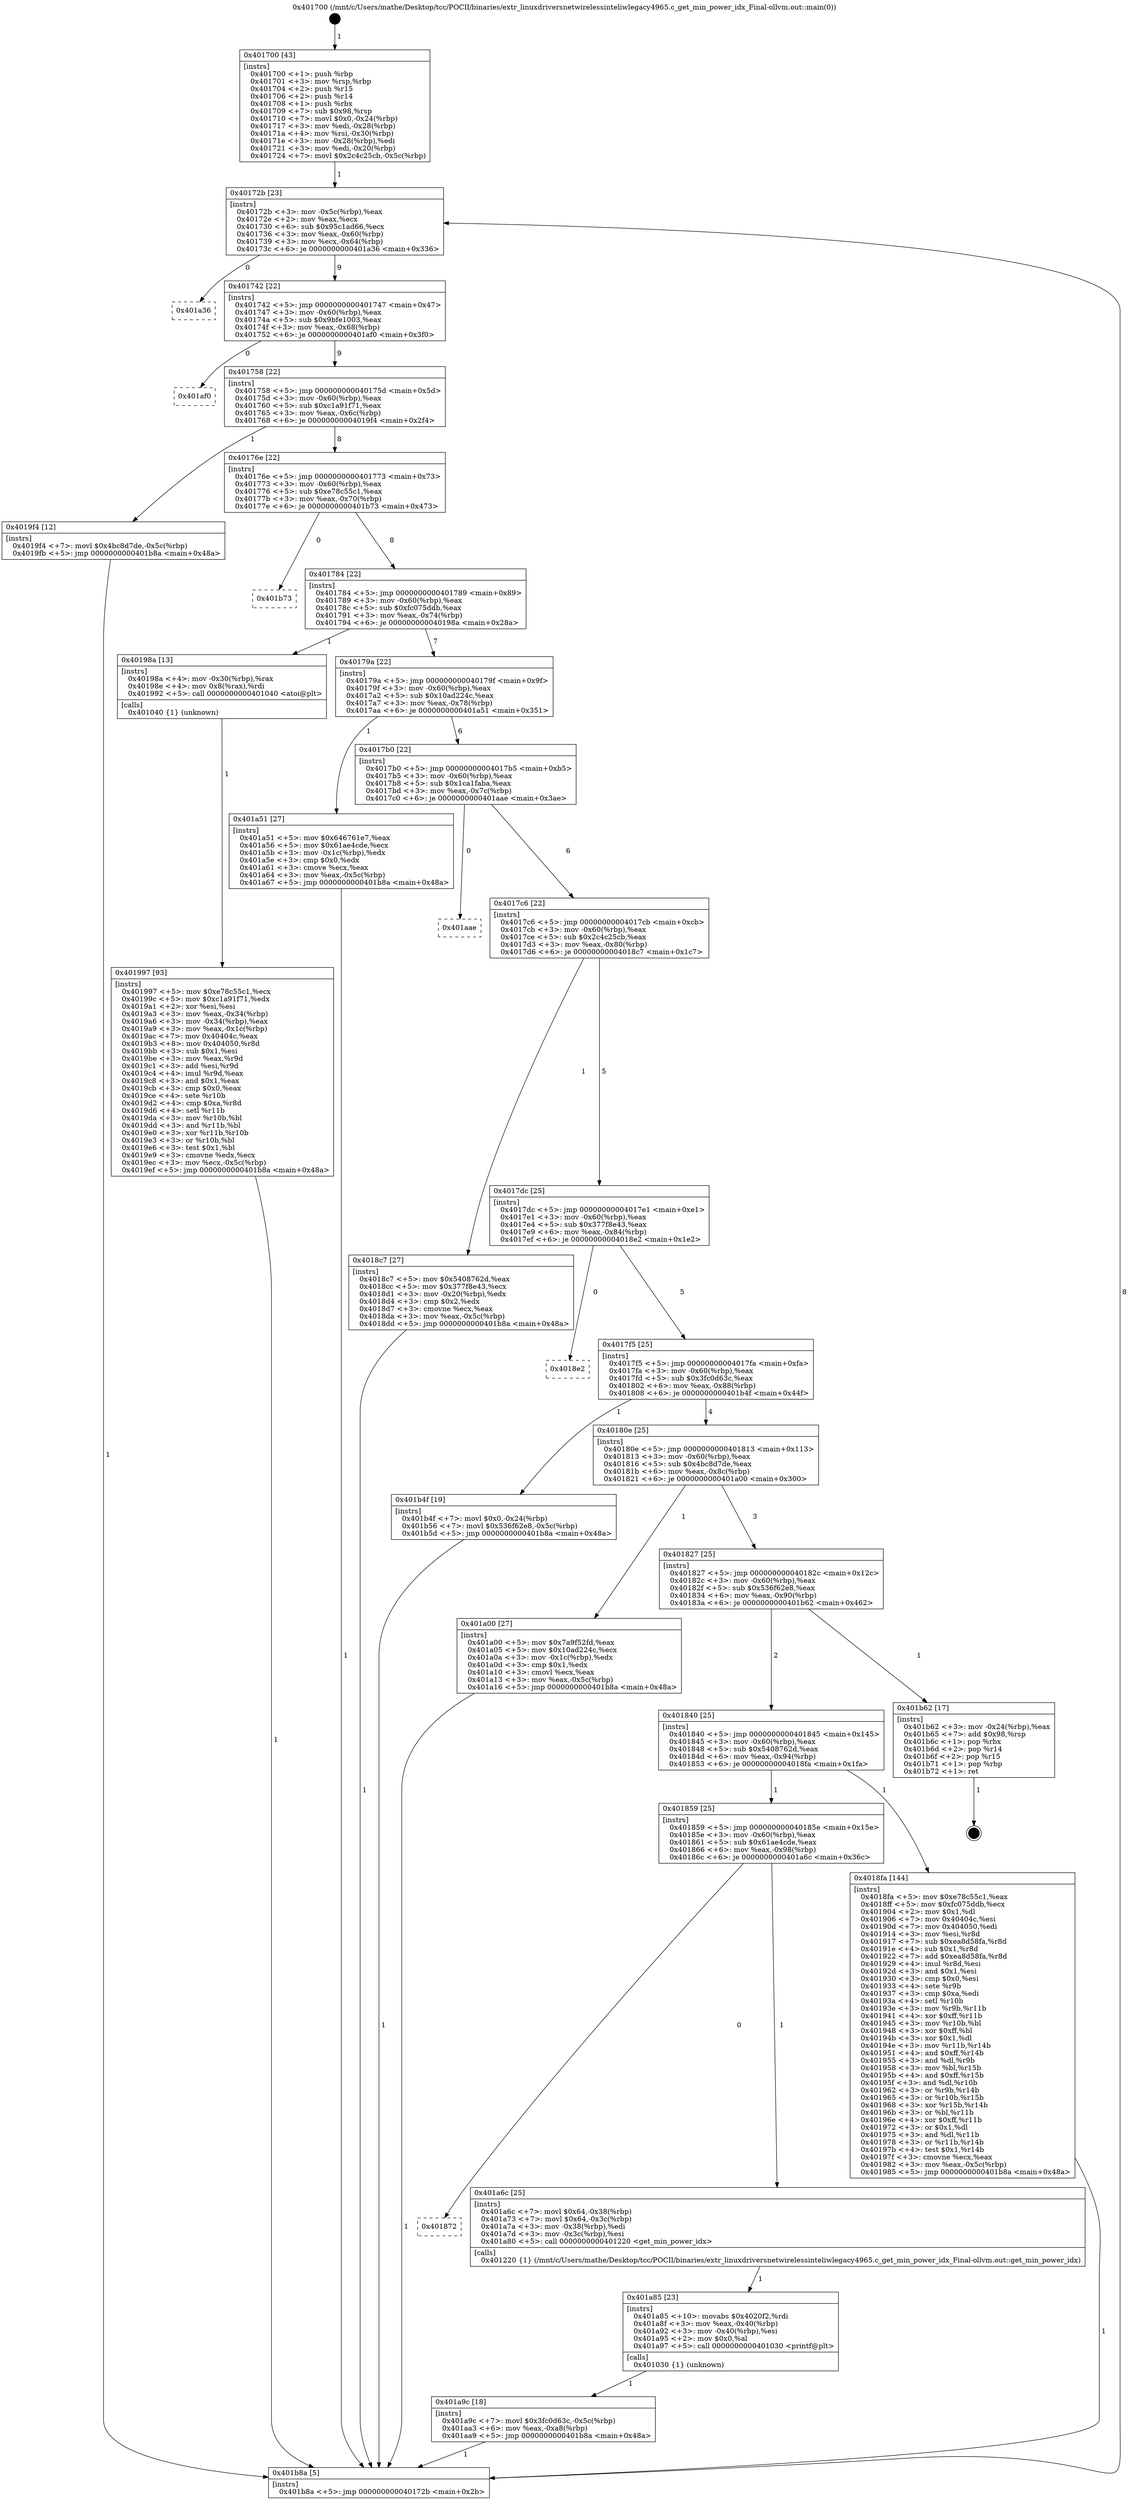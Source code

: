 digraph "0x401700" {
  label = "0x401700 (/mnt/c/Users/mathe/Desktop/tcc/POCII/binaries/extr_linuxdriversnetwirelessinteliwlegacy4965.c_get_min_power_idx_Final-ollvm.out::main(0))"
  labelloc = "t"
  node[shape=record]

  Entry [label="",width=0.3,height=0.3,shape=circle,fillcolor=black,style=filled]
  "0x40172b" [label="{
     0x40172b [23]\l
     | [instrs]\l
     &nbsp;&nbsp;0x40172b \<+3\>: mov -0x5c(%rbp),%eax\l
     &nbsp;&nbsp;0x40172e \<+2\>: mov %eax,%ecx\l
     &nbsp;&nbsp;0x401730 \<+6\>: sub $0x95c1ad66,%ecx\l
     &nbsp;&nbsp;0x401736 \<+3\>: mov %eax,-0x60(%rbp)\l
     &nbsp;&nbsp;0x401739 \<+3\>: mov %ecx,-0x64(%rbp)\l
     &nbsp;&nbsp;0x40173c \<+6\>: je 0000000000401a36 \<main+0x336\>\l
  }"]
  "0x401a36" [label="{
     0x401a36\l
  }", style=dashed]
  "0x401742" [label="{
     0x401742 [22]\l
     | [instrs]\l
     &nbsp;&nbsp;0x401742 \<+5\>: jmp 0000000000401747 \<main+0x47\>\l
     &nbsp;&nbsp;0x401747 \<+3\>: mov -0x60(%rbp),%eax\l
     &nbsp;&nbsp;0x40174a \<+5\>: sub $0x9bfe1003,%eax\l
     &nbsp;&nbsp;0x40174f \<+3\>: mov %eax,-0x68(%rbp)\l
     &nbsp;&nbsp;0x401752 \<+6\>: je 0000000000401af0 \<main+0x3f0\>\l
  }"]
  Exit [label="",width=0.3,height=0.3,shape=circle,fillcolor=black,style=filled,peripheries=2]
  "0x401af0" [label="{
     0x401af0\l
  }", style=dashed]
  "0x401758" [label="{
     0x401758 [22]\l
     | [instrs]\l
     &nbsp;&nbsp;0x401758 \<+5\>: jmp 000000000040175d \<main+0x5d\>\l
     &nbsp;&nbsp;0x40175d \<+3\>: mov -0x60(%rbp),%eax\l
     &nbsp;&nbsp;0x401760 \<+5\>: sub $0xc1a91f71,%eax\l
     &nbsp;&nbsp;0x401765 \<+3\>: mov %eax,-0x6c(%rbp)\l
     &nbsp;&nbsp;0x401768 \<+6\>: je 00000000004019f4 \<main+0x2f4\>\l
  }"]
  "0x401a9c" [label="{
     0x401a9c [18]\l
     | [instrs]\l
     &nbsp;&nbsp;0x401a9c \<+7\>: movl $0x3fc0d63c,-0x5c(%rbp)\l
     &nbsp;&nbsp;0x401aa3 \<+6\>: mov %eax,-0xa8(%rbp)\l
     &nbsp;&nbsp;0x401aa9 \<+5\>: jmp 0000000000401b8a \<main+0x48a\>\l
  }"]
  "0x4019f4" [label="{
     0x4019f4 [12]\l
     | [instrs]\l
     &nbsp;&nbsp;0x4019f4 \<+7\>: movl $0x4bc8d7de,-0x5c(%rbp)\l
     &nbsp;&nbsp;0x4019fb \<+5\>: jmp 0000000000401b8a \<main+0x48a\>\l
  }"]
  "0x40176e" [label="{
     0x40176e [22]\l
     | [instrs]\l
     &nbsp;&nbsp;0x40176e \<+5\>: jmp 0000000000401773 \<main+0x73\>\l
     &nbsp;&nbsp;0x401773 \<+3\>: mov -0x60(%rbp),%eax\l
     &nbsp;&nbsp;0x401776 \<+5\>: sub $0xe78c55c1,%eax\l
     &nbsp;&nbsp;0x40177b \<+3\>: mov %eax,-0x70(%rbp)\l
     &nbsp;&nbsp;0x40177e \<+6\>: je 0000000000401b73 \<main+0x473\>\l
  }"]
  "0x401a85" [label="{
     0x401a85 [23]\l
     | [instrs]\l
     &nbsp;&nbsp;0x401a85 \<+10\>: movabs $0x4020f2,%rdi\l
     &nbsp;&nbsp;0x401a8f \<+3\>: mov %eax,-0x40(%rbp)\l
     &nbsp;&nbsp;0x401a92 \<+3\>: mov -0x40(%rbp),%esi\l
     &nbsp;&nbsp;0x401a95 \<+2\>: mov $0x0,%al\l
     &nbsp;&nbsp;0x401a97 \<+5\>: call 0000000000401030 \<printf@plt\>\l
     | [calls]\l
     &nbsp;&nbsp;0x401030 \{1\} (unknown)\l
  }"]
  "0x401b73" [label="{
     0x401b73\l
  }", style=dashed]
  "0x401784" [label="{
     0x401784 [22]\l
     | [instrs]\l
     &nbsp;&nbsp;0x401784 \<+5\>: jmp 0000000000401789 \<main+0x89\>\l
     &nbsp;&nbsp;0x401789 \<+3\>: mov -0x60(%rbp),%eax\l
     &nbsp;&nbsp;0x40178c \<+5\>: sub $0xfc075ddb,%eax\l
     &nbsp;&nbsp;0x401791 \<+3\>: mov %eax,-0x74(%rbp)\l
     &nbsp;&nbsp;0x401794 \<+6\>: je 000000000040198a \<main+0x28a\>\l
  }"]
  "0x401872" [label="{
     0x401872\l
  }", style=dashed]
  "0x40198a" [label="{
     0x40198a [13]\l
     | [instrs]\l
     &nbsp;&nbsp;0x40198a \<+4\>: mov -0x30(%rbp),%rax\l
     &nbsp;&nbsp;0x40198e \<+4\>: mov 0x8(%rax),%rdi\l
     &nbsp;&nbsp;0x401992 \<+5\>: call 0000000000401040 \<atoi@plt\>\l
     | [calls]\l
     &nbsp;&nbsp;0x401040 \{1\} (unknown)\l
  }"]
  "0x40179a" [label="{
     0x40179a [22]\l
     | [instrs]\l
     &nbsp;&nbsp;0x40179a \<+5\>: jmp 000000000040179f \<main+0x9f\>\l
     &nbsp;&nbsp;0x40179f \<+3\>: mov -0x60(%rbp),%eax\l
     &nbsp;&nbsp;0x4017a2 \<+5\>: sub $0x10ad224c,%eax\l
     &nbsp;&nbsp;0x4017a7 \<+3\>: mov %eax,-0x78(%rbp)\l
     &nbsp;&nbsp;0x4017aa \<+6\>: je 0000000000401a51 \<main+0x351\>\l
  }"]
  "0x401a6c" [label="{
     0x401a6c [25]\l
     | [instrs]\l
     &nbsp;&nbsp;0x401a6c \<+7\>: movl $0x64,-0x38(%rbp)\l
     &nbsp;&nbsp;0x401a73 \<+7\>: movl $0x64,-0x3c(%rbp)\l
     &nbsp;&nbsp;0x401a7a \<+3\>: mov -0x38(%rbp),%edi\l
     &nbsp;&nbsp;0x401a7d \<+3\>: mov -0x3c(%rbp),%esi\l
     &nbsp;&nbsp;0x401a80 \<+5\>: call 0000000000401220 \<get_min_power_idx\>\l
     | [calls]\l
     &nbsp;&nbsp;0x401220 \{1\} (/mnt/c/Users/mathe/Desktop/tcc/POCII/binaries/extr_linuxdriversnetwirelessinteliwlegacy4965.c_get_min_power_idx_Final-ollvm.out::get_min_power_idx)\l
  }"]
  "0x401a51" [label="{
     0x401a51 [27]\l
     | [instrs]\l
     &nbsp;&nbsp;0x401a51 \<+5\>: mov $0x646761e7,%eax\l
     &nbsp;&nbsp;0x401a56 \<+5\>: mov $0x61ae4cde,%ecx\l
     &nbsp;&nbsp;0x401a5b \<+3\>: mov -0x1c(%rbp),%edx\l
     &nbsp;&nbsp;0x401a5e \<+3\>: cmp $0x0,%edx\l
     &nbsp;&nbsp;0x401a61 \<+3\>: cmove %ecx,%eax\l
     &nbsp;&nbsp;0x401a64 \<+3\>: mov %eax,-0x5c(%rbp)\l
     &nbsp;&nbsp;0x401a67 \<+5\>: jmp 0000000000401b8a \<main+0x48a\>\l
  }"]
  "0x4017b0" [label="{
     0x4017b0 [22]\l
     | [instrs]\l
     &nbsp;&nbsp;0x4017b0 \<+5\>: jmp 00000000004017b5 \<main+0xb5\>\l
     &nbsp;&nbsp;0x4017b5 \<+3\>: mov -0x60(%rbp),%eax\l
     &nbsp;&nbsp;0x4017b8 \<+5\>: sub $0x1ca1faba,%eax\l
     &nbsp;&nbsp;0x4017bd \<+3\>: mov %eax,-0x7c(%rbp)\l
     &nbsp;&nbsp;0x4017c0 \<+6\>: je 0000000000401aae \<main+0x3ae\>\l
  }"]
  "0x401997" [label="{
     0x401997 [93]\l
     | [instrs]\l
     &nbsp;&nbsp;0x401997 \<+5\>: mov $0xe78c55c1,%ecx\l
     &nbsp;&nbsp;0x40199c \<+5\>: mov $0xc1a91f71,%edx\l
     &nbsp;&nbsp;0x4019a1 \<+2\>: xor %esi,%esi\l
     &nbsp;&nbsp;0x4019a3 \<+3\>: mov %eax,-0x34(%rbp)\l
     &nbsp;&nbsp;0x4019a6 \<+3\>: mov -0x34(%rbp),%eax\l
     &nbsp;&nbsp;0x4019a9 \<+3\>: mov %eax,-0x1c(%rbp)\l
     &nbsp;&nbsp;0x4019ac \<+7\>: mov 0x40404c,%eax\l
     &nbsp;&nbsp;0x4019b3 \<+8\>: mov 0x404050,%r8d\l
     &nbsp;&nbsp;0x4019bb \<+3\>: sub $0x1,%esi\l
     &nbsp;&nbsp;0x4019be \<+3\>: mov %eax,%r9d\l
     &nbsp;&nbsp;0x4019c1 \<+3\>: add %esi,%r9d\l
     &nbsp;&nbsp;0x4019c4 \<+4\>: imul %r9d,%eax\l
     &nbsp;&nbsp;0x4019c8 \<+3\>: and $0x1,%eax\l
     &nbsp;&nbsp;0x4019cb \<+3\>: cmp $0x0,%eax\l
     &nbsp;&nbsp;0x4019ce \<+4\>: sete %r10b\l
     &nbsp;&nbsp;0x4019d2 \<+4\>: cmp $0xa,%r8d\l
     &nbsp;&nbsp;0x4019d6 \<+4\>: setl %r11b\l
     &nbsp;&nbsp;0x4019da \<+3\>: mov %r10b,%bl\l
     &nbsp;&nbsp;0x4019dd \<+3\>: and %r11b,%bl\l
     &nbsp;&nbsp;0x4019e0 \<+3\>: xor %r11b,%r10b\l
     &nbsp;&nbsp;0x4019e3 \<+3\>: or %r10b,%bl\l
     &nbsp;&nbsp;0x4019e6 \<+3\>: test $0x1,%bl\l
     &nbsp;&nbsp;0x4019e9 \<+3\>: cmovne %edx,%ecx\l
     &nbsp;&nbsp;0x4019ec \<+3\>: mov %ecx,-0x5c(%rbp)\l
     &nbsp;&nbsp;0x4019ef \<+5\>: jmp 0000000000401b8a \<main+0x48a\>\l
  }"]
  "0x401aae" [label="{
     0x401aae\l
  }", style=dashed]
  "0x4017c6" [label="{
     0x4017c6 [22]\l
     | [instrs]\l
     &nbsp;&nbsp;0x4017c6 \<+5\>: jmp 00000000004017cb \<main+0xcb\>\l
     &nbsp;&nbsp;0x4017cb \<+3\>: mov -0x60(%rbp),%eax\l
     &nbsp;&nbsp;0x4017ce \<+5\>: sub $0x2c4c25cb,%eax\l
     &nbsp;&nbsp;0x4017d3 \<+3\>: mov %eax,-0x80(%rbp)\l
     &nbsp;&nbsp;0x4017d6 \<+6\>: je 00000000004018c7 \<main+0x1c7\>\l
  }"]
  "0x401859" [label="{
     0x401859 [25]\l
     | [instrs]\l
     &nbsp;&nbsp;0x401859 \<+5\>: jmp 000000000040185e \<main+0x15e\>\l
     &nbsp;&nbsp;0x40185e \<+3\>: mov -0x60(%rbp),%eax\l
     &nbsp;&nbsp;0x401861 \<+5\>: sub $0x61ae4cde,%eax\l
     &nbsp;&nbsp;0x401866 \<+6\>: mov %eax,-0x98(%rbp)\l
     &nbsp;&nbsp;0x40186c \<+6\>: je 0000000000401a6c \<main+0x36c\>\l
  }"]
  "0x4018c7" [label="{
     0x4018c7 [27]\l
     | [instrs]\l
     &nbsp;&nbsp;0x4018c7 \<+5\>: mov $0x5408762d,%eax\l
     &nbsp;&nbsp;0x4018cc \<+5\>: mov $0x377f8e43,%ecx\l
     &nbsp;&nbsp;0x4018d1 \<+3\>: mov -0x20(%rbp),%edx\l
     &nbsp;&nbsp;0x4018d4 \<+3\>: cmp $0x2,%edx\l
     &nbsp;&nbsp;0x4018d7 \<+3\>: cmovne %ecx,%eax\l
     &nbsp;&nbsp;0x4018da \<+3\>: mov %eax,-0x5c(%rbp)\l
     &nbsp;&nbsp;0x4018dd \<+5\>: jmp 0000000000401b8a \<main+0x48a\>\l
  }"]
  "0x4017dc" [label="{
     0x4017dc [25]\l
     | [instrs]\l
     &nbsp;&nbsp;0x4017dc \<+5\>: jmp 00000000004017e1 \<main+0xe1\>\l
     &nbsp;&nbsp;0x4017e1 \<+3\>: mov -0x60(%rbp),%eax\l
     &nbsp;&nbsp;0x4017e4 \<+5\>: sub $0x377f8e43,%eax\l
     &nbsp;&nbsp;0x4017e9 \<+6\>: mov %eax,-0x84(%rbp)\l
     &nbsp;&nbsp;0x4017ef \<+6\>: je 00000000004018e2 \<main+0x1e2\>\l
  }"]
  "0x401b8a" [label="{
     0x401b8a [5]\l
     | [instrs]\l
     &nbsp;&nbsp;0x401b8a \<+5\>: jmp 000000000040172b \<main+0x2b\>\l
  }"]
  "0x401700" [label="{
     0x401700 [43]\l
     | [instrs]\l
     &nbsp;&nbsp;0x401700 \<+1\>: push %rbp\l
     &nbsp;&nbsp;0x401701 \<+3\>: mov %rsp,%rbp\l
     &nbsp;&nbsp;0x401704 \<+2\>: push %r15\l
     &nbsp;&nbsp;0x401706 \<+2\>: push %r14\l
     &nbsp;&nbsp;0x401708 \<+1\>: push %rbx\l
     &nbsp;&nbsp;0x401709 \<+7\>: sub $0x98,%rsp\l
     &nbsp;&nbsp;0x401710 \<+7\>: movl $0x0,-0x24(%rbp)\l
     &nbsp;&nbsp;0x401717 \<+3\>: mov %edi,-0x28(%rbp)\l
     &nbsp;&nbsp;0x40171a \<+4\>: mov %rsi,-0x30(%rbp)\l
     &nbsp;&nbsp;0x40171e \<+3\>: mov -0x28(%rbp),%edi\l
     &nbsp;&nbsp;0x401721 \<+3\>: mov %edi,-0x20(%rbp)\l
     &nbsp;&nbsp;0x401724 \<+7\>: movl $0x2c4c25cb,-0x5c(%rbp)\l
  }"]
  "0x4018fa" [label="{
     0x4018fa [144]\l
     | [instrs]\l
     &nbsp;&nbsp;0x4018fa \<+5\>: mov $0xe78c55c1,%eax\l
     &nbsp;&nbsp;0x4018ff \<+5\>: mov $0xfc075ddb,%ecx\l
     &nbsp;&nbsp;0x401904 \<+2\>: mov $0x1,%dl\l
     &nbsp;&nbsp;0x401906 \<+7\>: mov 0x40404c,%esi\l
     &nbsp;&nbsp;0x40190d \<+7\>: mov 0x404050,%edi\l
     &nbsp;&nbsp;0x401914 \<+3\>: mov %esi,%r8d\l
     &nbsp;&nbsp;0x401917 \<+7\>: sub $0xea8d58fa,%r8d\l
     &nbsp;&nbsp;0x40191e \<+4\>: sub $0x1,%r8d\l
     &nbsp;&nbsp;0x401922 \<+7\>: add $0xea8d58fa,%r8d\l
     &nbsp;&nbsp;0x401929 \<+4\>: imul %r8d,%esi\l
     &nbsp;&nbsp;0x40192d \<+3\>: and $0x1,%esi\l
     &nbsp;&nbsp;0x401930 \<+3\>: cmp $0x0,%esi\l
     &nbsp;&nbsp;0x401933 \<+4\>: sete %r9b\l
     &nbsp;&nbsp;0x401937 \<+3\>: cmp $0xa,%edi\l
     &nbsp;&nbsp;0x40193a \<+4\>: setl %r10b\l
     &nbsp;&nbsp;0x40193e \<+3\>: mov %r9b,%r11b\l
     &nbsp;&nbsp;0x401941 \<+4\>: xor $0xff,%r11b\l
     &nbsp;&nbsp;0x401945 \<+3\>: mov %r10b,%bl\l
     &nbsp;&nbsp;0x401948 \<+3\>: xor $0xff,%bl\l
     &nbsp;&nbsp;0x40194b \<+3\>: xor $0x1,%dl\l
     &nbsp;&nbsp;0x40194e \<+3\>: mov %r11b,%r14b\l
     &nbsp;&nbsp;0x401951 \<+4\>: and $0xff,%r14b\l
     &nbsp;&nbsp;0x401955 \<+3\>: and %dl,%r9b\l
     &nbsp;&nbsp;0x401958 \<+3\>: mov %bl,%r15b\l
     &nbsp;&nbsp;0x40195b \<+4\>: and $0xff,%r15b\l
     &nbsp;&nbsp;0x40195f \<+3\>: and %dl,%r10b\l
     &nbsp;&nbsp;0x401962 \<+3\>: or %r9b,%r14b\l
     &nbsp;&nbsp;0x401965 \<+3\>: or %r10b,%r15b\l
     &nbsp;&nbsp;0x401968 \<+3\>: xor %r15b,%r14b\l
     &nbsp;&nbsp;0x40196b \<+3\>: or %bl,%r11b\l
     &nbsp;&nbsp;0x40196e \<+4\>: xor $0xff,%r11b\l
     &nbsp;&nbsp;0x401972 \<+3\>: or $0x1,%dl\l
     &nbsp;&nbsp;0x401975 \<+3\>: and %dl,%r11b\l
     &nbsp;&nbsp;0x401978 \<+3\>: or %r11b,%r14b\l
     &nbsp;&nbsp;0x40197b \<+4\>: test $0x1,%r14b\l
     &nbsp;&nbsp;0x40197f \<+3\>: cmovne %ecx,%eax\l
     &nbsp;&nbsp;0x401982 \<+3\>: mov %eax,-0x5c(%rbp)\l
     &nbsp;&nbsp;0x401985 \<+5\>: jmp 0000000000401b8a \<main+0x48a\>\l
  }"]
  "0x4018e2" [label="{
     0x4018e2\l
  }", style=dashed]
  "0x4017f5" [label="{
     0x4017f5 [25]\l
     | [instrs]\l
     &nbsp;&nbsp;0x4017f5 \<+5\>: jmp 00000000004017fa \<main+0xfa\>\l
     &nbsp;&nbsp;0x4017fa \<+3\>: mov -0x60(%rbp),%eax\l
     &nbsp;&nbsp;0x4017fd \<+5\>: sub $0x3fc0d63c,%eax\l
     &nbsp;&nbsp;0x401802 \<+6\>: mov %eax,-0x88(%rbp)\l
     &nbsp;&nbsp;0x401808 \<+6\>: je 0000000000401b4f \<main+0x44f\>\l
  }"]
  "0x401840" [label="{
     0x401840 [25]\l
     | [instrs]\l
     &nbsp;&nbsp;0x401840 \<+5\>: jmp 0000000000401845 \<main+0x145\>\l
     &nbsp;&nbsp;0x401845 \<+3\>: mov -0x60(%rbp),%eax\l
     &nbsp;&nbsp;0x401848 \<+5\>: sub $0x5408762d,%eax\l
     &nbsp;&nbsp;0x40184d \<+6\>: mov %eax,-0x94(%rbp)\l
     &nbsp;&nbsp;0x401853 \<+6\>: je 00000000004018fa \<main+0x1fa\>\l
  }"]
  "0x401b4f" [label="{
     0x401b4f [19]\l
     | [instrs]\l
     &nbsp;&nbsp;0x401b4f \<+7\>: movl $0x0,-0x24(%rbp)\l
     &nbsp;&nbsp;0x401b56 \<+7\>: movl $0x536f62e8,-0x5c(%rbp)\l
     &nbsp;&nbsp;0x401b5d \<+5\>: jmp 0000000000401b8a \<main+0x48a\>\l
  }"]
  "0x40180e" [label="{
     0x40180e [25]\l
     | [instrs]\l
     &nbsp;&nbsp;0x40180e \<+5\>: jmp 0000000000401813 \<main+0x113\>\l
     &nbsp;&nbsp;0x401813 \<+3\>: mov -0x60(%rbp),%eax\l
     &nbsp;&nbsp;0x401816 \<+5\>: sub $0x4bc8d7de,%eax\l
     &nbsp;&nbsp;0x40181b \<+6\>: mov %eax,-0x8c(%rbp)\l
     &nbsp;&nbsp;0x401821 \<+6\>: je 0000000000401a00 \<main+0x300\>\l
  }"]
  "0x401b62" [label="{
     0x401b62 [17]\l
     | [instrs]\l
     &nbsp;&nbsp;0x401b62 \<+3\>: mov -0x24(%rbp),%eax\l
     &nbsp;&nbsp;0x401b65 \<+7\>: add $0x98,%rsp\l
     &nbsp;&nbsp;0x401b6c \<+1\>: pop %rbx\l
     &nbsp;&nbsp;0x401b6d \<+2\>: pop %r14\l
     &nbsp;&nbsp;0x401b6f \<+2\>: pop %r15\l
     &nbsp;&nbsp;0x401b71 \<+1\>: pop %rbp\l
     &nbsp;&nbsp;0x401b72 \<+1\>: ret\l
  }"]
  "0x401a00" [label="{
     0x401a00 [27]\l
     | [instrs]\l
     &nbsp;&nbsp;0x401a00 \<+5\>: mov $0x7a9f52fd,%eax\l
     &nbsp;&nbsp;0x401a05 \<+5\>: mov $0x10ad224c,%ecx\l
     &nbsp;&nbsp;0x401a0a \<+3\>: mov -0x1c(%rbp),%edx\l
     &nbsp;&nbsp;0x401a0d \<+3\>: cmp $0x1,%edx\l
     &nbsp;&nbsp;0x401a10 \<+3\>: cmovl %ecx,%eax\l
     &nbsp;&nbsp;0x401a13 \<+3\>: mov %eax,-0x5c(%rbp)\l
     &nbsp;&nbsp;0x401a16 \<+5\>: jmp 0000000000401b8a \<main+0x48a\>\l
  }"]
  "0x401827" [label="{
     0x401827 [25]\l
     | [instrs]\l
     &nbsp;&nbsp;0x401827 \<+5\>: jmp 000000000040182c \<main+0x12c\>\l
     &nbsp;&nbsp;0x40182c \<+3\>: mov -0x60(%rbp),%eax\l
     &nbsp;&nbsp;0x40182f \<+5\>: sub $0x536f62e8,%eax\l
     &nbsp;&nbsp;0x401834 \<+6\>: mov %eax,-0x90(%rbp)\l
     &nbsp;&nbsp;0x40183a \<+6\>: je 0000000000401b62 \<main+0x462\>\l
  }"]
  Entry -> "0x401700" [label=" 1"]
  "0x40172b" -> "0x401a36" [label=" 0"]
  "0x40172b" -> "0x401742" [label=" 9"]
  "0x401b62" -> Exit [label=" 1"]
  "0x401742" -> "0x401af0" [label=" 0"]
  "0x401742" -> "0x401758" [label=" 9"]
  "0x401b4f" -> "0x401b8a" [label=" 1"]
  "0x401758" -> "0x4019f4" [label=" 1"]
  "0x401758" -> "0x40176e" [label=" 8"]
  "0x401a9c" -> "0x401b8a" [label=" 1"]
  "0x40176e" -> "0x401b73" [label=" 0"]
  "0x40176e" -> "0x401784" [label=" 8"]
  "0x401a85" -> "0x401a9c" [label=" 1"]
  "0x401784" -> "0x40198a" [label=" 1"]
  "0x401784" -> "0x40179a" [label=" 7"]
  "0x401a6c" -> "0x401a85" [label=" 1"]
  "0x40179a" -> "0x401a51" [label=" 1"]
  "0x40179a" -> "0x4017b0" [label=" 6"]
  "0x401859" -> "0x401872" [label=" 0"]
  "0x4017b0" -> "0x401aae" [label=" 0"]
  "0x4017b0" -> "0x4017c6" [label=" 6"]
  "0x401859" -> "0x401a6c" [label=" 1"]
  "0x4017c6" -> "0x4018c7" [label=" 1"]
  "0x4017c6" -> "0x4017dc" [label=" 5"]
  "0x4018c7" -> "0x401b8a" [label=" 1"]
  "0x401700" -> "0x40172b" [label=" 1"]
  "0x401b8a" -> "0x40172b" [label=" 8"]
  "0x401a51" -> "0x401b8a" [label=" 1"]
  "0x4017dc" -> "0x4018e2" [label=" 0"]
  "0x4017dc" -> "0x4017f5" [label=" 5"]
  "0x401a00" -> "0x401b8a" [label=" 1"]
  "0x4017f5" -> "0x401b4f" [label=" 1"]
  "0x4017f5" -> "0x40180e" [label=" 4"]
  "0x401997" -> "0x401b8a" [label=" 1"]
  "0x40180e" -> "0x401a00" [label=" 1"]
  "0x40180e" -> "0x401827" [label=" 3"]
  "0x40198a" -> "0x401997" [label=" 1"]
  "0x401827" -> "0x401b62" [label=" 1"]
  "0x401827" -> "0x401840" [label=" 2"]
  "0x4019f4" -> "0x401b8a" [label=" 1"]
  "0x401840" -> "0x4018fa" [label=" 1"]
  "0x401840" -> "0x401859" [label=" 1"]
  "0x4018fa" -> "0x401b8a" [label=" 1"]
}
